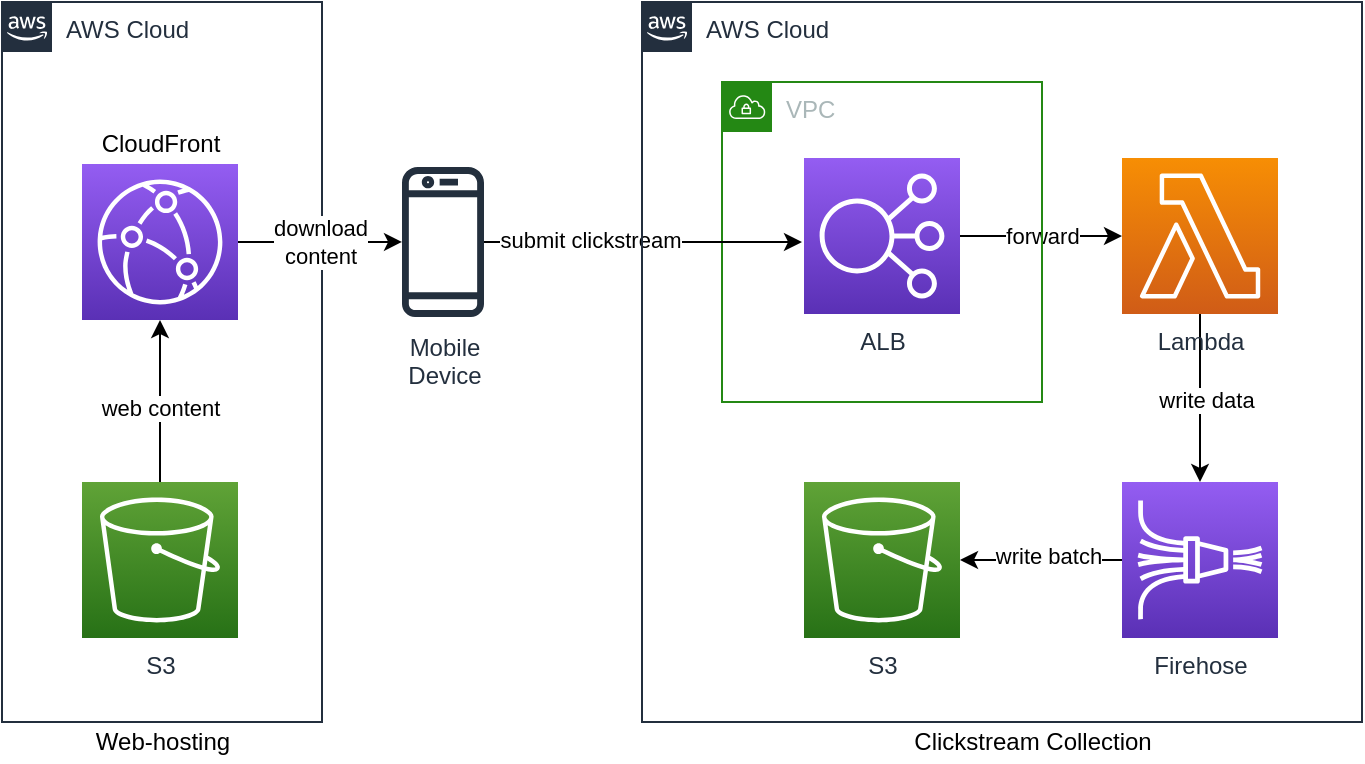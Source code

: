 <mxfile version="16.5.6"><diagram id="yiV3lCjoQKLRKfZywO1j" name="architecture"><mxGraphModel dx="786" dy="479" grid="1" gridSize="10" guides="1" tooltips="1" connect="1" arrows="1" fold="1" page="1" pageScale="1" pageWidth="850" pageHeight="1100" math="0" shadow="0"><root><mxCell id="0"/><mxCell id="1" parent="0"/><mxCell id="1EF_UYeEZ-Onlyu4Z9bK-11" style="edgeStyle=orthogonalEdgeStyle;rounded=0;orthogonalLoop=1;jettySize=auto;html=1;" edge="1" parent="1" source="1EF_UYeEZ-Onlyu4Z9bK-1" target="1EF_UYeEZ-Onlyu4Z9bK-3"><mxGeometry relative="1" as="geometry"/></mxCell><mxCell id="1EF_UYeEZ-Onlyu4Z9bK-14" value="write batch" style="edgeLabel;html=1;align=center;verticalAlign=middle;resizable=0;points=[];" vertex="1" connectable="0" parent="1EF_UYeEZ-Onlyu4Z9bK-11"><mxGeometry x="-0.086" y="-2" relative="1" as="geometry"><mxPoint as="offset"/></mxGeometry></mxCell><mxCell id="1EF_UYeEZ-Onlyu4Z9bK-1" value="Firehose" style="sketch=0;points=[[0,0,0],[0.25,0,0],[0.5,0,0],[0.75,0,0],[1,0,0],[0,1,0],[0.25,1,0],[0.5,1,0],[0.75,1,0],[1,1,0],[0,0.25,0],[0,0.5,0],[0,0.75,0],[1,0.25,0],[1,0.5,0],[1,0.75,0]];outlineConnect=0;fontColor=#232F3E;gradientColor=#945DF2;gradientDirection=north;fillColor=#5A30B5;strokeColor=#ffffff;dashed=0;verticalLabelPosition=bottom;verticalAlign=top;align=center;html=1;fontSize=12;fontStyle=0;aspect=fixed;shape=mxgraph.aws4.resourceIcon;resIcon=mxgraph.aws4.kinesis_data_firehose;" vertex="1" parent="1"><mxGeometry x="560" y="320" width="78" height="78" as="geometry"/></mxCell><mxCell id="1EF_UYeEZ-Onlyu4Z9bK-10" style="edgeStyle=orthogonalEdgeStyle;rounded=0;orthogonalLoop=1;jettySize=auto;html=1;" edge="1" parent="1" source="1EF_UYeEZ-Onlyu4Z9bK-2" target="1EF_UYeEZ-Onlyu4Z9bK-1"><mxGeometry relative="1" as="geometry"/></mxCell><mxCell id="1EF_UYeEZ-Onlyu4Z9bK-13" value="write data" style="edgeLabel;html=1;align=center;verticalAlign=middle;resizable=0;points=[];" vertex="1" connectable="0" parent="1EF_UYeEZ-Onlyu4Z9bK-10"><mxGeometry x="0.024" y="3" relative="1" as="geometry"><mxPoint as="offset"/></mxGeometry></mxCell><mxCell id="1EF_UYeEZ-Onlyu4Z9bK-2" value="Lambda" style="sketch=0;points=[[0,0,0],[0.25,0,0],[0.5,0,0],[0.75,0,0],[1,0,0],[0,1,0],[0.25,1,0],[0.5,1,0],[0.75,1,0],[1,1,0],[0,0.25,0],[0,0.5,0],[0,0.75,0],[1,0.25,0],[1,0.5,0],[1,0.75,0]];outlineConnect=0;fontColor=#232F3E;gradientColor=#F78E04;gradientDirection=north;fillColor=#D05C17;strokeColor=#ffffff;dashed=0;verticalLabelPosition=bottom;verticalAlign=top;align=center;html=1;fontSize=12;fontStyle=0;aspect=fixed;shape=mxgraph.aws4.resourceIcon;resIcon=mxgraph.aws4.lambda;" vertex="1" parent="1"><mxGeometry x="560" y="158" width="78" height="78" as="geometry"/></mxCell><mxCell id="1EF_UYeEZ-Onlyu4Z9bK-3" value="S3" style="sketch=0;points=[[0,0,0],[0.25,0,0],[0.5,0,0],[0.75,0,0],[1,0,0],[0,1,0],[0.25,1,0],[0.5,1,0],[0.75,1,0],[1,1,0],[0,0.25,0],[0,0.5,0],[0,0.75,0],[1,0.25,0],[1,0.5,0],[1,0.75,0]];outlineConnect=0;fontColor=#232F3E;gradientColor=#60A337;gradientDirection=north;fillColor=#277116;strokeColor=#ffffff;dashed=0;verticalLabelPosition=bottom;verticalAlign=top;align=center;html=1;fontSize=12;fontStyle=0;aspect=fixed;shape=mxgraph.aws4.resourceIcon;resIcon=mxgraph.aws4.s3;" vertex="1" parent="1"><mxGeometry x="401" y="320" width="78" height="78" as="geometry"/></mxCell><mxCell id="1EF_UYeEZ-Onlyu4Z9bK-9" style="edgeStyle=orthogonalEdgeStyle;rounded=0;orthogonalLoop=1;jettySize=auto;html=1;" edge="1" parent="1" source="1EF_UYeEZ-Onlyu4Z9bK-5" target="1EF_UYeEZ-Onlyu4Z9bK-2"><mxGeometry relative="1" as="geometry"/></mxCell><mxCell id="1EF_UYeEZ-Onlyu4Z9bK-12" value="forward" style="edgeLabel;html=1;align=center;verticalAlign=middle;resizable=0;points=[];" vertex="1" connectable="0" parent="1EF_UYeEZ-Onlyu4Z9bK-9"><mxGeometry x="-0.358" relative="1" as="geometry"><mxPoint x="15" as="offset"/></mxGeometry></mxCell><mxCell id="1EF_UYeEZ-Onlyu4Z9bK-6" value="VPC" style="points=[[0,0],[0.25,0],[0.5,0],[0.75,0],[1,0],[1,0.25],[1,0.5],[1,0.75],[1,1],[0.75,1],[0.5,1],[0.25,1],[0,1],[0,0.75],[0,0.5],[0,0.25]];outlineConnect=0;gradientColor=none;html=1;whiteSpace=wrap;fontSize=12;fontStyle=0;container=1;pointerEvents=0;collapsible=0;recursiveResize=0;shape=mxgraph.aws4.group;grIcon=mxgraph.aws4.group_vpc;strokeColor=#248814;fillColor=none;verticalAlign=top;align=left;spacingLeft=30;fontColor=#AAB7B8;dashed=0;" vertex="1" parent="1"><mxGeometry x="360" y="120" width="160" height="160" as="geometry"/></mxCell><mxCell id="1EF_UYeEZ-Onlyu4Z9bK-15" value="AWS Cloud" style="points=[[0,0],[0.25,0],[0.5,0],[0.75,0],[1,0],[1,0.25],[1,0.5],[1,0.75],[1,1],[0.75,1],[0.5,1],[0.25,1],[0,1],[0,0.75],[0,0.5],[0,0.25]];outlineConnect=0;gradientColor=none;html=1;whiteSpace=wrap;fontSize=12;fontStyle=0;container=1;pointerEvents=0;collapsible=0;recursiveResize=0;shape=mxgraph.aws4.group;grIcon=mxgraph.aws4.group_aws_cloud_alt;strokeColor=#232F3E;fillColor=none;verticalAlign=top;align=left;spacingLeft=30;fontColor=#232F3E;dashed=0;" vertex="1" parent="1"><mxGeometry y="80" width="160" height="360" as="geometry"/></mxCell><mxCell id="1EF_UYeEZ-Onlyu4Z9bK-4" value="" style="sketch=0;points=[[0,0,0],[0.25,0,0],[0.5,0,0],[0.75,0,0],[1,0,0],[0,1,0],[0.25,1,0],[0.5,1,0],[0.75,1,0],[1,1,0],[0,0.25,0],[0,0.5,0],[0,0.75,0],[1,0.25,0],[1,0.5,0],[1,0.75,0]];outlineConnect=0;fontColor=#232F3E;gradientColor=#945DF2;gradientDirection=north;fillColor=#5A30B5;strokeColor=#ffffff;dashed=0;verticalLabelPosition=bottom;verticalAlign=top;align=center;html=1;fontSize=12;fontStyle=0;aspect=fixed;shape=mxgraph.aws4.resourceIcon;resIcon=mxgraph.aws4.cloudfront;" vertex="1" parent="1EF_UYeEZ-Onlyu4Z9bK-15"><mxGeometry x="40" y="81" width="78" height="78" as="geometry"/></mxCell><mxCell id="1EF_UYeEZ-Onlyu4Z9bK-23" value="CloudFront" style="text;html=1;align=center;verticalAlign=middle;resizable=0;points=[];autosize=1;strokeColor=none;fillColor=none;" vertex="1" parent="1EF_UYeEZ-Onlyu4Z9bK-15"><mxGeometry x="44" y="61" width="70" height="20" as="geometry"/></mxCell><mxCell id="1EF_UYeEZ-Onlyu4Z9bK-16" value="S3" style="sketch=0;points=[[0,0,0],[0.25,0,0],[0.5,0,0],[0.75,0,0],[1,0,0],[0,1,0],[0.25,1,0],[0.5,1,0],[0.75,1,0],[1,1,0],[0,0.25,0],[0,0.5,0],[0,0.75,0],[1,0.25,0],[1,0.5,0],[1,0.75,0]];outlineConnect=0;fontColor=#232F3E;gradientColor=#60A337;gradientDirection=north;fillColor=#277116;strokeColor=#ffffff;dashed=0;verticalLabelPosition=bottom;verticalAlign=top;align=center;html=1;fontSize=12;fontStyle=0;aspect=fixed;shape=mxgraph.aws4.resourceIcon;resIcon=mxgraph.aws4.s3;" vertex="1" parent="1EF_UYeEZ-Onlyu4Z9bK-15"><mxGeometry x="40" y="240" width="78" height="78" as="geometry"/></mxCell><mxCell id="1EF_UYeEZ-Onlyu4Z9bK-18" style="edgeStyle=orthogonalEdgeStyle;rounded=0;orthogonalLoop=1;jettySize=auto;html=1;" edge="1" parent="1EF_UYeEZ-Onlyu4Z9bK-15" source="1EF_UYeEZ-Onlyu4Z9bK-16" target="1EF_UYeEZ-Onlyu4Z9bK-4"><mxGeometry relative="1" as="geometry"/></mxCell><mxCell id="1EF_UYeEZ-Onlyu4Z9bK-19" value="web content" style="edgeLabel;html=1;align=center;verticalAlign=middle;resizable=0;points=[];" vertex="1" connectable="0" parent="1EF_UYeEZ-Onlyu4Z9bK-18"><mxGeometry x="-0.091" relative="1" as="geometry"><mxPoint as="offset"/></mxGeometry></mxCell><mxCell id="1EF_UYeEZ-Onlyu4Z9bK-21" style="edgeStyle=orthogonalEdgeStyle;rounded=0;orthogonalLoop=1;jettySize=auto;html=1;" edge="1" parent="1" source="1EF_UYeEZ-Onlyu4Z9bK-17"><mxGeometry relative="1" as="geometry"><mxPoint x="400" y="200" as="targetPoint"/></mxGeometry></mxCell><mxCell id="1EF_UYeEZ-Onlyu4Z9bK-22" value="submit clickstream" style="edgeLabel;html=1;align=center;verticalAlign=middle;resizable=0;points=[];" vertex="1" connectable="0" parent="1EF_UYeEZ-Onlyu4Z9bK-21"><mxGeometry x="-0.344" y="-2" relative="1" as="geometry"><mxPoint y="-3" as="offset"/></mxGeometry></mxCell><mxCell id="1EF_UYeEZ-Onlyu4Z9bK-17" value="&lt;div&gt;Mobile&lt;/div&gt;&lt;div&gt;Device&lt;br&gt;&lt;/div&gt;" style="sketch=0;outlineConnect=0;fontColor=#232F3E;gradientColor=none;fillColor=#232F3D;strokeColor=none;dashed=0;verticalLabelPosition=bottom;verticalAlign=top;align=center;html=1;fontSize=12;fontStyle=0;aspect=fixed;pointerEvents=1;shape=mxgraph.aws4.mobile_client;" vertex="1" parent="1"><mxGeometry x="200" y="161" width="41" height="78" as="geometry"/></mxCell><mxCell id="1EF_UYeEZ-Onlyu4Z9bK-20" value="&lt;div&gt;download&lt;/div&gt;&lt;div&gt;content&lt;br&gt;&lt;/div&gt;" style="edgeStyle=orthogonalEdgeStyle;rounded=0;orthogonalLoop=1;jettySize=auto;html=1;" edge="1" parent="1" source="1EF_UYeEZ-Onlyu4Z9bK-4" target="1EF_UYeEZ-Onlyu4Z9bK-17"><mxGeometry relative="1" as="geometry"/></mxCell><mxCell id="1EF_UYeEZ-Onlyu4Z9bK-5" value="ALB" style="sketch=0;points=[[0,0,0],[0.25,0,0],[0.5,0,0],[0.75,0,0],[1,0,0],[0,1,0],[0.25,1,0],[0.5,1,0],[0.75,1,0],[1,1,0],[0,0.25,0],[0,0.5,0],[0,0.75,0],[1,0.25,0],[1,0.5,0],[1,0.75,0]];outlineConnect=0;fontColor=#232F3E;gradientColor=#945DF2;gradientDirection=north;fillColor=#5A30B5;strokeColor=#ffffff;dashed=0;verticalLabelPosition=bottom;verticalAlign=top;align=center;html=1;fontSize=12;fontStyle=0;aspect=fixed;shape=mxgraph.aws4.resourceIcon;resIcon=mxgraph.aws4.elastic_load_balancing;" vertex="1" parent="1"><mxGeometry x="401" y="158" width="78" height="78" as="geometry"/></mxCell><mxCell id="1EF_UYeEZ-Onlyu4Z9bK-25" value="AWS Cloud" style="points=[[0,0],[0.25,0],[0.5,0],[0.75,0],[1,0],[1,0.25],[1,0.5],[1,0.75],[1,1],[0.75,1],[0.5,1],[0.25,1],[0,1],[0,0.75],[0,0.5],[0,0.25]];outlineConnect=0;gradientColor=none;html=1;whiteSpace=wrap;fontSize=12;fontStyle=0;container=1;pointerEvents=0;collapsible=0;recursiveResize=0;shape=mxgraph.aws4.group;grIcon=mxgraph.aws4.group_aws_cloud_alt;strokeColor=#232F3E;fillColor=none;verticalAlign=top;align=left;spacingLeft=30;fontColor=#232F3E;dashed=0;" vertex="1" parent="1"><mxGeometry x="320" y="80" width="360" height="360" as="geometry"/></mxCell><mxCell id="1EF_UYeEZ-Onlyu4Z9bK-26" value="Web-hosting" style="text;html=1;align=center;verticalAlign=middle;resizable=0;points=[];autosize=1;strokeColor=none;fillColor=none;" vertex="1" parent="1"><mxGeometry x="40" y="440" width="80" height="20" as="geometry"/></mxCell><mxCell id="1EF_UYeEZ-Onlyu4Z9bK-27" value="Clickstream Collection" style="text;html=1;align=center;verticalAlign=middle;resizable=0;points=[];autosize=1;strokeColor=none;fillColor=none;" vertex="1" parent="1"><mxGeometry x="450" y="440" width="130" height="20" as="geometry"/></mxCell></root></mxGraphModel></diagram></mxfile>
